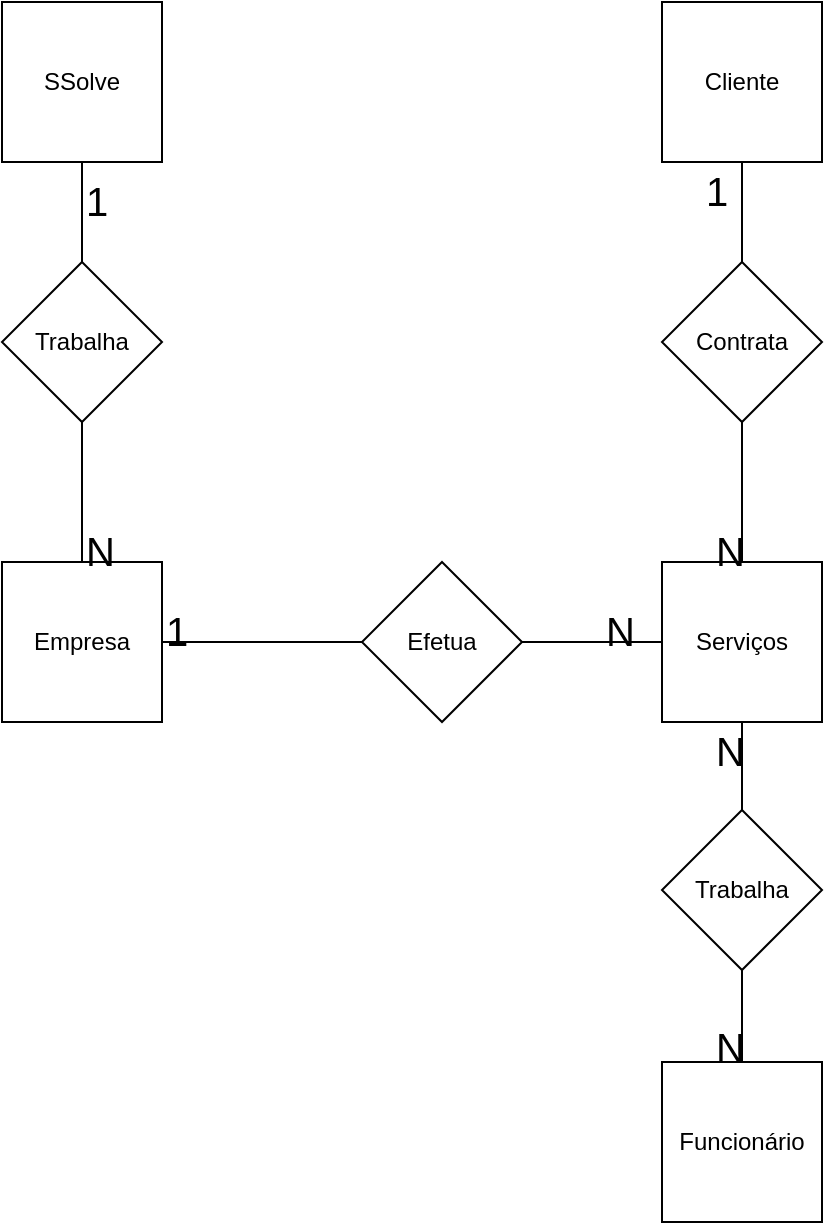 <mxfile version="11.1.2" type="device"><diagram id="WwP-HgGwCQ0YXmNzjmZH" name="Modelo Conceitual"><mxGraphModel dx="942" dy="616" grid="1" gridSize="10" guides="1" tooltips="1" connect="1" arrows="1" fold="1" page="1" pageScale="1" pageWidth="827" pageHeight="1169" math="0" shadow="0"><root><mxCell id="0"/><mxCell id="1" parent="0"/><mxCell id="6bC1baxhnWW3joH8Witw-18" style="edgeStyle=orthogonalEdgeStyle;rounded=0;orthogonalLoop=1;jettySize=auto;html=1;exitX=1;exitY=0.5;exitDx=0;exitDy=0;entryX=0;entryY=0.5;entryDx=0;entryDy=0;endArrow=none;endFill=0;" parent="1" source="6bC1baxhnWW3joH8Witw-1" target="6bC1baxhnWW3joH8Witw-2" edge="1"><mxGeometry relative="1" as="geometry"/></mxCell><mxCell id="6bC1baxhnWW3joH8Witw-1" value="Empresa" style="whiteSpace=wrap;html=1;aspect=fixed;" parent="1" vertex="1"><mxGeometry x="150" y="460" width="80" height="80" as="geometry"/></mxCell><mxCell id="6bC1baxhnWW3joH8Witw-19" style="edgeStyle=orthogonalEdgeStyle;rounded=0;orthogonalLoop=1;jettySize=auto;html=1;exitX=1;exitY=0.5;exitDx=0;exitDy=0;entryX=0;entryY=0.5;entryDx=0;entryDy=0;endArrow=none;endFill=0;" parent="1" source="6bC1baxhnWW3joH8Witw-2" target="6bC1baxhnWW3joH8Witw-3" edge="1"><mxGeometry relative="1" as="geometry"/></mxCell><mxCell id="6bC1baxhnWW3joH8Witw-2" value="Efetua" style="rhombus;whiteSpace=wrap;html=1;" parent="1" vertex="1"><mxGeometry x="330" y="460" width="80" height="80" as="geometry"/></mxCell><mxCell id="6bC1baxhnWW3joH8Witw-14" style="edgeStyle=orthogonalEdgeStyle;rounded=0;orthogonalLoop=1;jettySize=auto;html=1;exitX=0.5;exitY=1;exitDx=0;exitDy=0;entryX=0.5;entryY=0;entryDx=0;entryDy=0;endArrow=none;endFill=0;" parent="1" source="6bC1baxhnWW3joH8Witw-3" target="6bC1baxhnWW3joH8Witw-11" edge="1"><mxGeometry relative="1" as="geometry"/></mxCell><mxCell id="6bC1baxhnWW3joH8Witw-3" value="Serviços&lt;br&gt;" style="whiteSpace=wrap;html=1;aspect=fixed;" parent="1" vertex="1"><mxGeometry x="480" y="460" width="80" height="80" as="geometry"/></mxCell><mxCell id="6bC1baxhnWW3joH8Witw-7" style="edgeStyle=orthogonalEdgeStyle;rounded=0;orthogonalLoop=1;jettySize=auto;html=1;exitX=0.5;exitY=1;exitDx=0;exitDy=0;entryX=0.5;entryY=0;entryDx=0;entryDy=0;endArrow=none;endFill=0;" parent="1" source="6bC1baxhnWW3joH8Witw-4" target="6bC1baxhnWW3joH8Witw-6" edge="1"><mxGeometry relative="1" as="geometry"><Array as="points"/></mxGeometry></mxCell><mxCell id="6bC1baxhnWW3joH8Witw-4" value="SSolve&lt;br&gt;" style="whiteSpace=wrap;html=1;aspect=fixed;" parent="1" vertex="1"><mxGeometry x="150" y="180" width="80" height="80" as="geometry"/></mxCell><mxCell id="6bC1baxhnWW3joH8Witw-5" value="Funcionário" style="whiteSpace=wrap;html=1;aspect=fixed;" parent="1" vertex="1"><mxGeometry x="480" y="710" width="80" height="80" as="geometry"/></mxCell><mxCell id="6bC1baxhnWW3joH8Witw-8" style="edgeStyle=orthogonalEdgeStyle;rounded=0;orthogonalLoop=1;jettySize=auto;html=1;exitX=0.5;exitY=1;exitDx=0;exitDy=0;endArrow=none;endFill=0;" parent="1" source="6bC1baxhnWW3joH8Witw-6" target="6bC1baxhnWW3joH8Witw-1" edge="1"><mxGeometry relative="1" as="geometry"/></mxCell><mxCell id="6bC1baxhnWW3joH8Witw-6" value="Trabalha" style="rhombus;whiteSpace=wrap;html=1;" parent="1" vertex="1"><mxGeometry x="150" y="310" width="80" height="80" as="geometry"/></mxCell><mxCell id="6bC1baxhnWW3joH8Witw-12" style="edgeStyle=orthogonalEdgeStyle;rounded=0;orthogonalLoop=1;jettySize=auto;html=1;exitX=0.5;exitY=1;exitDx=0;exitDy=0;endArrow=none;endFill=0;" parent="1" source="6bC1baxhnWW3joH8Witw-9" target="6bC1baxhnWW3joH8Witw-10" edge="1"><mxGeometry relative="1" as="geometry"/></mxCell><mxCell id="6bC1baxhnWW3joH8Witw-9" value="Cliente" style="whiteSpace=wrap;html=1;aspect=fixed;" parent="1" vertex="1"><mxGeometry x="480" y="180" width="80" height="80" as="geometry"/></mxCell><mxCell id="6bC1baxhnWW3joH8Witw-13" style="edgeStyle=orthogonalEdgeStyle;rounded=0;orthogonalLoop=1;jettySize=auto;html=1;exitX=0.5;exitY=1;exitDx=0;exitDy=0;entryX=0.5;entryY=0;entryDx=0;entryDy=0;endArrow=none;endFill=0;" parent="1" source="6bC1baxhnWW3joH8Witw-10" edge="1"><mxGeometry relative="1" as="geometry"><mxPoint x="520" y="410" as="targetPoint"/></mxGeometry></mxCell><mxCell id="6bC1baxhnWW3joH8Witw-30" style="edgeStyle=orthogonalEdgeStyle;rounded=0;orthogonalLoop=1;jettySize=auto;html=1;exitX=0.5;exitY=1;exitDx=0;exitDy=0;entryX=0.5;entryY=0;entryDx=0;entryDy=0;endArrow=none;endFill=0;" parent="1" source="6bC1baxhnWW3joH8Witw-10" target="6bC1baxhnWW3joH8Witw-3" edge="1"><mxGeometry relative="1" as="geometry"/></mxCell><mxCell id="6bC1baxhnWW3joH8Witw-10" value="Contrata" style="rhombus;whiteSpace=wrap;html=1;" parent="1" vertex="1"><mxGeometry x="480" y="310" width="80" height="80" as="geometry"/></mxCell><mxCell id="6bC1baxhnWW3joH8Witw-15" style="edgeStyle=orthogonalEdgeStyle;rounded=0;orthogonalLoop=1;jettySize=auto;html=1;exitX=0.5;exitY=1;exitDx=0;exitDy=0;entryX=0.5;entryY=0;entryDx=0;entryDy=0;endArrow=none;endFill=0;" parent="1" source="6bC1baxhnWW3joH8Witw-11" target="6bC1baxhnWW3joH8Witw-5" edge="1"><mxGeometry relative="1" as="geometry"/></mxCell><mxCell id="6bC1baxhnWW3joH8Witw-11" value="Trabalha" style="rhombus;whiteSpace=wrap;html=1;" parent="1" vertex="1"><mxGeometry x="480" y="584" width="80" height="80" as="geometry"/></mxCell><mxCell id="6bC1baxhnWW3joH8Witw-22" value="&lt;font style=&quot;font-size: 20px&quot;&gt;1&lt;/font&gt;" style="text;html=1;resizable=0;points=[];autosize=1;align=left;verticalAlign=top;spacingTop=-4;" parent="1" vertex="1"><mxGeometry x="190" y="265" width="30" height="20" as="geometry"/></mxCell><mxCell id="6bC1baxhnWW3joH8Witw-23" value="&lt;font style=&quot;font-size: 20px&quot;&gt;N&lt;/font&gt;" style="text;html=1;resizable=0;points=[];autosize=1;align=left;verticalAlign=top;spacingTop=-4;" parent="1" vertex="1"><mxGeometry x="190" y="440" width="30" height="20" as="geometry"/></mxCell><mxCell id="6bC1baxhnWW3joH8Witw-24" value="&lt;font style=&quot;font-size: 20px&quot;&gt;N&lt;/font&gt;" style="text;html=1;resizable=0;points=[];autosize=1;align=left;verticalAlign=top;spacingTop=-4;" parent="1" vertex="1"><mxGeometry x="450" y="480" width="30" height="20" as="geometry"/></mxCell><mxCell id="6bC1baxhnWW3joH8Witw-25" value="&lt;font style=&quot;font-size: 20px&quot;&gt;1&lt;/font&gt;" style="text;html=1;resizable=0;points=[];autosize=1;align=left;verticalAlign=top;spacingTop=-4;" parent="1" vertex="1"><mxGeometry x="230" y="480" width="30" height="20" as="geometry"/></mxCell><mxCell id="6bC1baxhnWW3joH8Witw-26" value="&lt;font style=&quot;font-size: 20px&quot;&gt;1&lt;br&gt;&lt;br&gt;&lt;/font&gt;" style="text;html=1;resizable=0;points=[];autosize=1;align=left;verticalAlign=top;spacingTop=-4;" parent="1" vertex="1"><mxGeometry x="500" y="260" width="30" height="40" as="geometry"/></mxCell><mxCell id="6bC1baxhnWW3joH8Witw-27" value="&lt;font style=&quot;font-size: 20px&quot;&gt;N&lt;/font&gt;" style="text;html=1;resizable=0;points=[];autosize=1;align=left;verticalAlign=top;spacingTop=-4;" parent="1" vertex="1"><mxGeometry x="505" y="440" width="30" height="20" as="geometry"/></mxCell><mxCell id="6bC1baxhnWW3joH8Witw-28" value="&lt;font style=&quot;font-size: 20px&quot;&gt;N&lt;/font&gt;" style="text;html=1;resizable=0;points=[];autosize=1;align=left;verticalAlign=top;spacingTop=-4;" parent="1" vertex="1"><mxGeometry x="505" y="688" width="30" height="20" as="geometry"/></mxCell><mxCell id="6bC1baxhnWW3joH8Witw-29" value="&lt;font style=&quot;font-size: 20px&quot;&gt;N&lt;/font&gt;" style="text;html=1;resizable=0;points=[];autosize=1;align=left;verticalAlign=top;spacingTop=-4;" parent="1" vertex="1"><mxGeometry x="505" y="540" width="30" height="20" as="geometry"/></mxCell></root></mxGraphModel></diagram></mxfile>